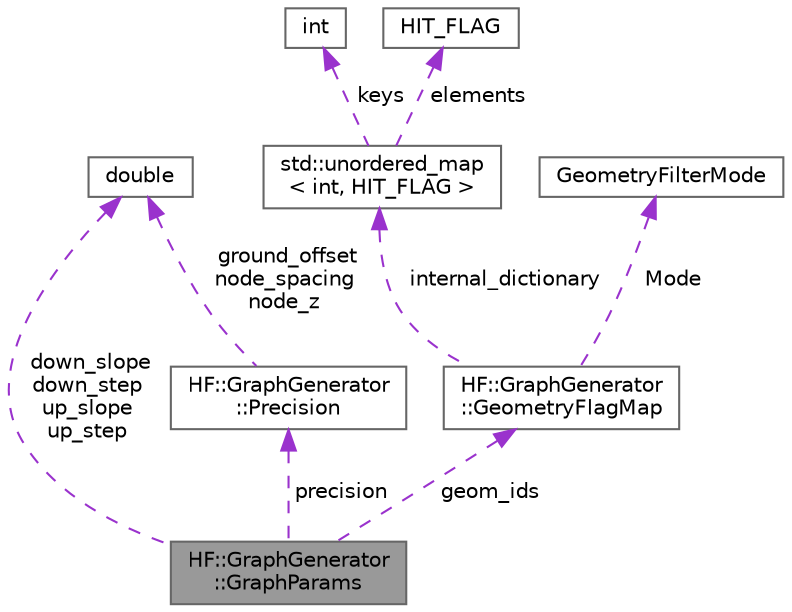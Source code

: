 digraph "HF::GraphGenerator::GraphParams"
{
 // LATEX_PDF_SIZE
  bgcolor="transparent";
  edge [fontname=Helvetica,fontsize=10,labelfontname=Helvetica,labelfontsize=10];
  node [fontname=Helvetica,fontsize=10,shape=box,height=0.2,width=0.4];
  Node1 [label="HF::GraphGenerator\l::GraphParams",height=0.2,width=0.4,color="gray40", fillcolor="grey60", style="filled", fontcolor="black",tooltip="Holds parameters for the GraphGenerator."];
  Node2 -> Node1 [dir="back",color="darkorchid3",style="dashed",label=" down_slope\ndown_step\nup_slope\nup_step" ];
  Node2 [label="double",height=0.2,width=0.4,color="gray40", fillcolor="white", style="filled",URL="$a00001.html#a02139",tooltip=" "];
  Node3 -> Node1 [dir="back",color="darkorchid3",style="dashed",label=" precision" ];
  Node3 [label="HF::GraphGenerator\l::Precision",height=0.2,width=0.4,color="gray40", fillcolor="white", style="filled",URL="$a00463.html#a01295",tooltip="Various parameters to set the precision of certain parts of the graph generator."];
  Node2 -> Node3 [dir="back",color="darkorchid3",style="dashed",label=" ground_offset\nnode_spacing\nnode_z" ];
  Node4 -> Node1 [dir="back",color="darkorchid3",style="dashed",label=" geom_ids" ];
  Node4 [label="HF::GraphGenerator\l::GeometryFlagMap",height=0.2,width=0.4,color="gray40", fillcolor="white", style="filled",URL="$a01299.html",tooltip="Manages rules and ids for different types of geometry in the graph generator."];
  Node5 -> Node4 [dir="back",color="darkorchid3",style="dashed",label=" internal_dictionary" ];
  Node5 [label="std::unordered_map\l\< int, HIT_FLAG \>",height=0.2,width=0.4,color="gray40", fillcolor="white", style="filled",tooltip=" "];
  Node6 -> Node5 [dir="back",color="darkorchid3",style="dashed",label=" keys" ];
  Node6 [label="int",height=0.2,width=0.4,color="gray40", fillcolor="white", style="filled",tooltip=" "];
  Node7 -> Node5 [dir="back",color="darkorchid3",style="dashed",label=" elements" ];
  Node7 [label="HIT_FLAG",height=0.2,width=0.4,color="gray40", fillcolor="white", style="filled",tooltip=" "];
  Node8 -> Node4 [dir="back",color="darkorchid3",style="dashed",label=" Mode" ];
  Node8 [label="GeometryFilterMode",height=0.2,width=0.4,color="gray40", fillcolor="white", style="filled",tooltip=" "];
}
